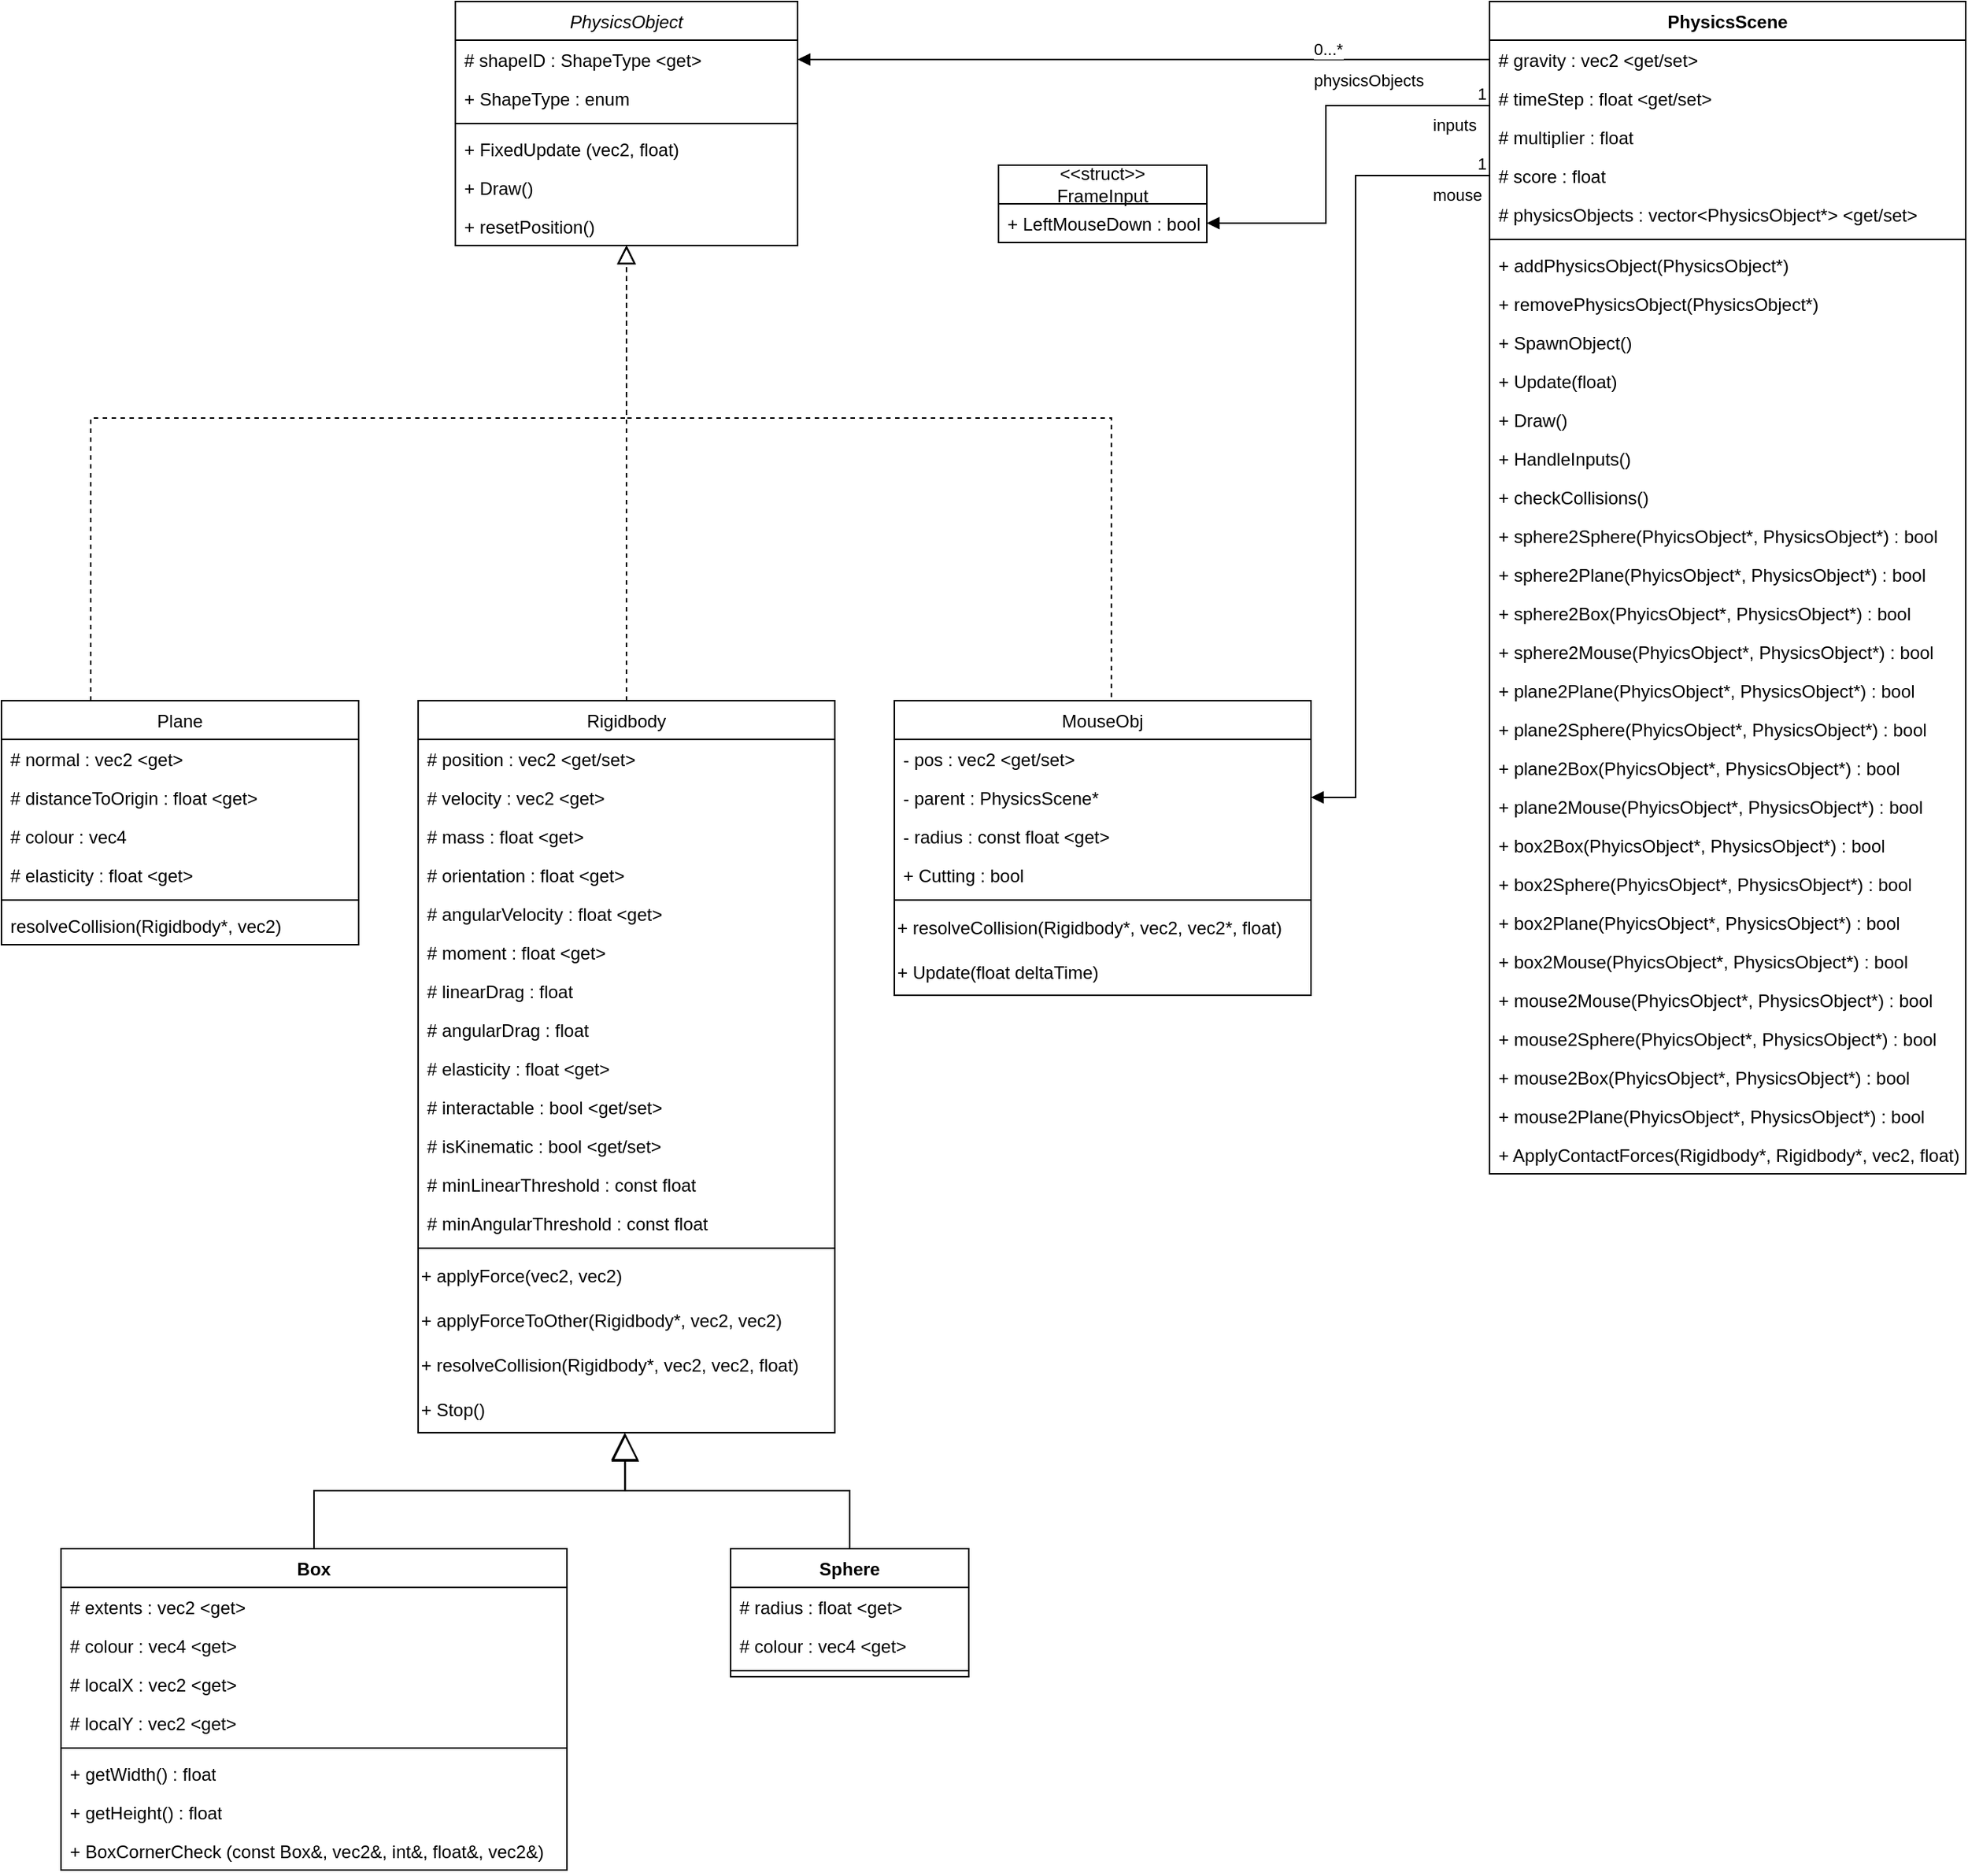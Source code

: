 <mxfile version="23.1.5" type="device">
  <diagram id="C5RBs43oDa-KdzZeNtuy" name="Page-1">
    <mxGraphModel dx="3187" dy="1658" grid="1" gridSize="10" guides="1" tooltips="1" connect="1" arrows="1" fold="1" page="1" pageScale="1" pageWidth="1400" pageHeight="1400" math="0" shadow="0">
      <root>
        <mxCell id="WIyWlLk6GJQsqaUBKTNV-0" />
        <mxCell id="WIyWlLk6GJQsqaUBKTNV-1" parent="WIyWlLk6GJQsqaUBKTNV-0" />
        <mxCell id="zkfFHV4jXpPFQw0GAbJ--0" value="PhysicsObject" style="swimlane;fontStyle=2;align=center;verticalAlign=top;childLayout=stackLayout;horizontal=1;startSize=26;horizontalStack=0;resizeParent=1;resizeLast=0;collapsible=1;marginBottom=0;rounded=0;shadow=0;strokeWidth=1;" parent="WIyWlLk6GJQsqaUBKTNV-1" vertex="1">
          <mxGeometry x="345" y="100" width="230" height="164" as="geometry">
            <mxRectangle x="230" y="140" width="160" height="26" as="alternateBounds" />
          </mxGeometry>
        </mxCell>
        <mxCell id="zkfFHV4jXpPFQw0GAbJ--1" value="# shapeID : ShapeType &lt;get&gt;" style="text;align=left;verticalAlign=top;spacingLeft=4;spacingRight=4;overflow=hidden;rotatable=0;points=[[0,0.5],[1,0.5]];portConstraint=eastwest;" parent="zkfFHV4jXpPFQw0GAbJ--0" vertex="1">
          <mxGeometry y="26" width="230" height="26" as="geometry" />
        </mxCell>
        <mxCell id="9_SlJc0BUWBuA4U0tBqk-7" value="+ ShapeType : enum" style="text;align=left;verticalAlign=top;spacingLeft=4;spacingRight=4;overflow=hidden;rotatable=0;points=[[0,0.5],[1,0.5]];portConstraint=eastwest;" vertex="1" parent="zkfFHV4jXpPFQw0GAbJ--0">
          <mxGeometry y="52" width="230" height="26" as="geometry" />
        </mxCell>
        <mxCell id="zkfFHV4jXpPFQw0GAbJ--4" value="" style="line;html=1;strokeWidth=1;align=left;verticalAlign=middle;spacingTop=-1;spacingLeft=3;spacingRight=3;rotatable=0;labelPosition=right;points=[];portConstraint=eastwest;" parent="zkfFHV4jXpPFQw0GAbJ--0" vertex="1">
          <mxGeometry y="78" width="230" height="8" as="geometry" />
        </mxCell>
        <mxCell id="9_SlJc0BUWBuA4U0tBqk-5" value="+ FixedUpdate (vec2, float)&#xa;" style="text;align=left;verticalAlign=top;spacingLeft=4;spacingRight=4;overflow=hidden;rotatable=0;points=[[0,0.5],[1,0.5]];portConstraint=eastwest;" vertex="1" parent="zkfFHV4jXpPFQw0GAbJ--0">
          <mxGeometry y="86" width="230" height="26" as="geometry" />
        </mxCell>
        <mxCell id="zkfFHV4jXpPFQw0GAbJ--5" value="+ Draw()" style="text;align=left;verticalAlign=top;spacingLeft=4;spacingRight=4;overflow=hidden;rotatable=0;points=[[0,0.5],[1,0.5]];portConstraint=eastwest;" parent="zkfFHV4jXpPFQw0GAbJ--0" vertex="1">
          <mxGeometry y="112" width="230" height="26" as="geometry" />
        </mxCell>
        <mxCell id="9_SlJc0BUWBuA4U0tBqk-6" value="+ resetPosition()" style="text;align=left;verticalAlign=top;spacingLeft=4;spacingRight=4;overflow=hidden;rotatable=0;points=[[0,0.5],[1,0.5]];portConstraint=eastwest;" vertex="1" parent="zkfFHV4jXpPFQw0GAbJ--0">
          <mxGeometry y="138" width="230" height="26" as="geometry" />
        </mxCell>
        <mxCell id="zkfFHV4jXpPFQw0GAbJ--6" value="Plane" style="swimlane;fontStyle=0;align=center;verticalAlign=top;childLayout=stackLayout;horizontal=1;startSize=26;horizontalStack=0;resizeParent=1;resizeLast=0;collapsible=1;marginBottom=0;rounded=0;shadow=0;strokeWidth=1;" parent="WIyWlLk6GJQsqaUBKTNV-1" vertex="1">
          <mxGeometry x="40" y="570" width="240" height="164" as="geometry">
            <mxRectangle x="130" y="380" width="160" height="26" as="alternateBounds" />
          </mxGeometry>
        </mxCell>
        <mxCell id="zkfFHV4jXpPFQw0GAbJ--7" value="# normal : vec2 &lt;get&gt;" style="text;align=left;verticalAlign=top;spacingLeft=4;spacingRight=4;overflow=hidden;rotatable=0;points=[[0,0.5],[1,0.5]];portConstraint=eastwest;" parent="zkfFHV4jXpPFQw0GAbJ--6" vertex="1">
          <mxGeometry y="26" width="240" height="26" as="geometry" />
        </mxCell>
        <mxCell id="9_SlJc0BUWBuA4U0tBqk-32" value="# distanceToOrigin : float &lt;get&gt;" style="text;align=left;verticalAlign=top;spacingLeft=4;spacingRight=4;overflow=hidden;rotatable=0;points=[[0,0.5],[1,0.5]];portConstraint=eastwest;rounded=0;shadow=0;html=0;" vertex="1" parent="zkfFHV4jXpPFQw0GAbJ--6">
          <mxGeometry y="52" width="240" height="26" as="geometry" />
        </mxCell>
        <mxCell id="9_SlJc0BUWBuA4U0tBqk-33" value="# colour : vec4" style="text;align=left;verticalAlign=top;spacingLeft=4;spacingRight=4;overflow=hidden;rotatable=0;points=[[0,0.5],[1,0.5]];portConstraint=eastwest;rounded=0;shadow=0;html=0;" vertex="1" parent="zkfFHV4jXpPFQw0GAbJ--6">
          <mxGeometry y="78" width="240" height="26" as="geometry" />
        </mxCell>
        <mxCell id="zkfFHV4jXpPFQw0GAbJ--8" value="# elasticity : float &lt;get&gt;" style="text;align=left;verticalAlign=top;spacingLeft=4;spacingRight=4;overflow=hidden;rotatable=0;points=[[0,0.5],[1,0.5]];portConstraint=eastwest;rounded=0;shadow=0;html=0;" parent="zkfFHV4jXpPFQw0GAbJ--6" vertex="1">
          <mxGeometry y="104" width="240" height="26" as="geometry" />
        </mxCell>
        <mxCell id="zkfFHV4jXpPFQw0GAbJ--9" value="" style="line;html=1;strokeWidth=1;align=left;verticalAlign=middle;spacingTop=-1;spacingLeft=3;spacingRight=3;rotatable=0;labelPosition=right;points=[];portConstraint=eastwest;" parent="zkfFHV4jXpPFQw0GAbJ--6" vertex="1">
          <mxGeometry y="130" width="240" height="8" as="geometry" />
        </mxCell>
        <mxCell id="zkfFHV4jXpPFQw0GAbJ--10" value="resolveCollision(Rigidbody*, vec2)" style="text;align=left;verticalAlign=top;spacingLeft=4;spacingRight=4;overflow=hidden;rotatable=0;points=[[0,0.5],[1,0.5]];portConstraint=eastwest;fontStyle=0" parent="zkfFHV4jXpPFQw0GAbJ--6" vertex="1">
          <mxGeometry y="138" width="240" height="26" as="geometry" />
        </mxCell>
        <mxCell id="zkfFHV4jXpPFQw0GAbJ--12" value="" style="endArrow=block;endSize=10;endFill=0;shadow=0;strokeWidth=1;rounded=0;edgeStyle=elbowEdgeStyle;elbow=vertical;dashed=1;exitX=0.25;exitY=0;exitDx=0;exitDy=0;" parent="WIyWlLk6GJQsqaUBKTNV-1" source="zkfFHV4jXpPFQw0GAbJ--6" target="zkfFHV4jXpPFQw0GAbJ--0" edge="1">
          <mxGeometry width="160" relative="1" as="geometry">
            <mxPoint x="200" y="161" as="sourcePoint" />
            <mxPoint x="200" y="161" as="targetPoint" />
            <Array as="points">
              <mxPoint x="225" y="380" />
            </Array>
          </mxGeometry>
        </mxCell>
        <mxCell id="zkfFHV4jXpPFQw0GAbJ--13" value="Rigidbody" style="swimlane;fontStyle=0;align=center;verticalAlign=top;childLayout=stackLayout;horizontal=1;startSize=26;horizontalStack=0;resizeParent=1;resizeLast=0;collapsible=1;marginBottom=0;rounded=0;shadow=0;strokeWidth=1;" parent="WIyWlLk6GJQsqaUBKTNV-1" vertex="1">
          <mxGeometry x="320" y="570" width="280" height="492" as="geometry">
            <mxRectangle x="340" y="380" width="170" height="26" as="alternateBounds" />
          </mxGeometry>
        </mxCell>
        <mxCell id="9_SlJc0BUWBuA4U0tBqk-14" value="# position : vec2 &lt;get/set&gt;" style="text;align=left;verticalAlign=top;spacingLeft=4;spacingRight=4;overflow=hidden;rotatable=0;points=[[0,0.5],[1,0.5]];portConstraint=eastwest;" vertex="1" parent="zkfFHV4jXpPFQw0GAbJ--13">
          <mxGeometry y="26" width="280" height="26" as="geometry" />
        </mxCell>
        <mxCell id="9_SlJc0BUWBuA4U0tBqk-15" value="# velocity : vec2 &lt;get&gt;" style="text;align=left;verticalAlign=top;spacingLeft=4;spacingRight=4;overflow=hidden;rotatable=0;points=[[0,0.5],[1,0.5]];portConstraint=eastwest;" vertex="1" parent="zkfFHV4jXpPFQw0GAbJ--13">
          <mxGeometry y="52" width="280" height="26" as="geometry" />
        </mxCell>
        <mxCell id="zkfFHV4jXpPFQw0GAbJ--14" value="# mass : float &lt;get&gt;" style="text;align=left;verticalAlign=top;spacingLeft=4;spacingRight=4;overflow=hidden;rotatable=0;points=[[0,0.5],[1,0.5]];portConstraint=eastwest;" parent="zkfFHV4jXpPFQw0GAbJ--13" vertex="1">
          <mxGeometry y="78" width="280" height="26" as="geometry" />
        </mxCell>
        <mxCell id="9_SlJc0BUWBuA4U0tBqk-17" value="# orientation : float &lt;get&gt;" style="text;align=left;verticalAlign=top;spacingLeft=4;spacingRight=4;overflow=hidden;rotatable=0;points=[[0,0.5],[1,0.5]];portConstraint=eastwest;" vertex="1" parent="zkfFHV4jXpPFQw0GAbJ--13">
          <mxGeometry y="104" width="280" height="26" as="geometry" />
        </mxCell>
        <mxCell id="9_SlJc0BUWBuA4U0tBqk-18" value="# angularVelocity : float &lt;get&gt;" style="text;align=left;verticalAlign=top;spacingLeft=4;spacingRight=4;overflow=hidden;rotatable=0;points=[[0,0.5],[1,0.5]];portConstraint=eastwest;" vertex="1" parent="zkfFHV4jXpPFQw0GAbJ--13">
          <mxGeometry y="130" width="280" height="26" as="geometry" />
        </mxCell>
        <mxCell id="9_SlJc0BUWBuA4U0tBqk-19" value="# moment : float &lt;get&gt;" style="text;align=left;verticalAlign=top;spacingLeft=4;spacingRight=4;overflow=hidden;rotatable=0;points=[[0,0.5],[1,0.5]];portConstraint=eastwest;" vertex="1" parent="zkfFHV4jXpPFQw0GAbJ--13">
          <mxGeometry y="156" width="280" height="26" as="geometry" />
        </mxCell>
        <mxCell id="9_SlJc0BUWBuA4U0tBqk-20" value="# linearDrag : float" style="text;align=left;verticalAlign=top;spacingLeft=4;spacingRight=4;overflow=hidden;rotatable=0;points=[[0,0.5],[1,0.5]];portConstraint=eastwest;" vertex="1" parent="zkfFHV4jXpPFQw0GAbJ--13">
          <mxGeometry y="182" width="280" height="26" as="geometry" />
        </mxCell>
        <mxCell id="9_SlJc0BUWBuA4U0tBqk-21" value="# angularDrag : float" style="text;align=left;verticalAlign=top;spacingLeft=4;spacingRight=4;overflow=hidden;rotatable=0;points=[[0,0.5],[1,0.5]];portConstraint=eastwest;" vertex="1" parent="zkfFHV4jXpPFQw0GAbJ--13">
          <mxGeometry y="208" width="280" height="26" as="geometry" />
        </mxCell>
        <mxCell id="9_SlJc0BUWBuA4U0tBqk-22" value="# elasticity : float &lt;get&gt;" style="text;align=left;verticalAlign=top;spacingLeft=4;spacingRight=4;overflow=hidden;rotatable=0;points=[[0,0.5],[1,0.5]];portConstraint=eastwest;" vertex="1" parent="zkfFHV4jXpPFQw0GAbJ--13">
          <mxGeometry y="234" width="280" height="26" as="geometry" />
        </mxCell>
        <mxCell id="9_SlJc0BUWBuA4U0tBqk-23" value="# interactable : bool &lt;get/set&gt;" style="text;align=left;verticalAlign=top;spacingLeft=4;spacingRight=4;overflow=hidden;rotatable=0;points=[[0,0.5],[1,0.5]];portConstraint=eastwest;" vertex="1" parent="zkfFHV4jXpPFQw0GAbJ--13">
          <mxGeometry y="260" width="280" height="26" as="geometry" />
        </mxCell>
        <mxCell id="9_SlJc0BUWBuA4U0tBqk-28" value="# isKinematic : bool &lt;get/set&gt;" style="text;align=left;verticalAlign=top;spacingLeft=4;spacingRight=4;overflow=hidden;rotatable=0;points=[[0,0.5],[1,0.5]];portConstraint=eastwest;" vertex="1" parent="zkfFHV4jXpPFQw0GAbJ--13">
          <mxGeometry y="286" width="280" height="26" as="geometry" />
        </mxCell>
        <mxCell id="9_SlJc0BUWBuA4U0tBqk-29" value="# minLinearThreshold : const float" style="text;align=left;verticalAlign=top;spacingLeft=4;spacingRight=4;overflow=hidden;rotatable=0;points=[[0,0.5],[1,0.5]];portConstraint=eastwest;" vertex="1" parent="zkfFHV4jXpPFQw0GAbJ--13">
          <mxGeometry y="312" width="280" height="26" as="geometry" />
        </mxCell>
        <mxCell id="9_SlJc0BUWBuA4U0tBqk-30" value="# minAngularThreshold : const float" style="text;align=left;verticalAlign=top;spacingLeft=4;spacingRight=4;overflow=hidden;rotatable=0;points=[[0,0.5],[1,0.5]];portConstraint=eastwest;" vertex="1" parent="zkfFHV4jXpPFQw0GAbJ--13">
          <mxGeometry y="338" width="280" height="26" as="geometry" />
        </mxCell>
        <mxCell id="zkfFHV4jXpPFQw0GAbJ--15" value="" style="line;html=1;strokeWidth=1;align=left;verticalAlign=middle;spacingTop=-1;spacingLeft=3;spacingRight=3;rotatable=0;labelPosition=right;points=[];portConstraint=eastwest;" parent="zkfFHV4jXpPFQw0GAbJ--13" vertex="1">
          <mxGeometry y="364" width="280" height="8" as="geometry" />
        </mxCell>
        <mxCell id="9_SlJc0BUWBuA4U0tBqk-24" value="+ applyForce(vec2, vec2)" style="text;html=1;align=left;verticalAlign=middle;resizable=0;points=[];autosize=1;strokeColor=none;fillColor=none;" vertex="1" parent="zkfFHV4jXpPFQw0GAbJ--13">
          <mxGeometry y="372" width="280" height="30" as="geometry" />
        </mxCell>
        <mxCell id="9_SlJc0BUWBuA4U0tBqk-25" value="+ applyForceToOther(Rigidbody*, vec2, vec2)" style="text;html=1;align=left;verticalAlign=middle;resizable=0;points=[];autosize=1;strokeColor=none;fillColor=none;" vertex="1" parent="zkfFHV4jXpPFQw0GAbJ--13">
          <mxGeometry y="402" width="280" height="30" as="geometry" />
        </mxCell>
        <mxCell id="9_SlJc0BUWBuA4U0tBqk-26" value="+ resolveCollision(Rigidbody*, vec2, vec2, float)" style="text;html=1;align=left;verticalAlign=middle;resizable=0;points=[];autosize=1;strokeColor=none;fillColor=none;" vertex="1" parent="zkfFHV4jXpPFQw0GAbJ--13">
          <mxGeometry y="432" width="280" height="30" as="geometry" />
        </mxCell>
        <mxCell id="9_SlJc0BUWBuA4U0tBqk-27" value="+ Stop()" style="text;html=1;align=left;verticalAlign=middle;resizable=0;points=[];autosize=1;strokeColor=none;fillColor=none;" vertex="1" parent="zkfFHV4jXpPFQw0GAbJ--13">
          <mxGeometry y="462" width="280" height="30" as="geometry" />
        </mxCell>
        <mxCell id="zkfFHV4jXpPFQw0GAbJ--16" value="" style="endArrow=block;endSize=10;endFill=0;shadow=0;strokeWidth=1;rounded=0;edgeStyle=elbowEdgeStyle;elbow=vertical;dashed=1;exitX=0.5;exitY=0;exitDx=0;exitDy=0;" parent="WIyWlLk6GJQsqaUBKTNV-1" source="zkfFHV4jXpPFQw0GAbJ--13" target="zkfFHV4jXpPFQw0GAbJ--0" edge="1">
          <mxGeometry width="160" relative="1" as="geometry">
            <mxPoint x="210" y="331" as="sourcePoint" />
            <mxPoint x="310" y="229" as="targetPoint" />
            <Array as="points">
              <mxPoint x="460" y="350" />
            </Array>
          </mxGeometry>
        </mxCell>
        <mxCell id="9_SlJc0BUWBuA4U0tBqk-1" value="MouseObj" style="swimlane;fontStyle=0;align=center;verticalAlign=top;childLayout=stackLayout;horizontal=1;startSize=26;horizontalStack=0;resizeParent=1;resizeLast=0;collapsible=1;marginBottom=0;rounded=0;shadow=0;strokeWidth=1;" vertex="1" parent="WIyWlLk6GJQsqaUBKTNV-1">
          <mxGeometry x="640" y="570" width="280" height="198" as="geometry">
            <mxRectangle x="340" y="380" width="170" height="26" as="alternateBounds" />
          </mxGeometry>
        </mxCell>
        <mxCell id="9_SlJc0BUWBuA4U0tBqk-2" value="- pos : vec2 &lt;get/set&gt;" style="text;align=left;verticalAlign=top;spacingLeft=4;spacingRight=4;overflow=hidden;rotatable=0;points=[[0,0.5],[1,0.5]];portConstraint=eastwest;" vertex="1" parent="9_SlJc0BUWBuA4U0tBqk-1">
          <mxGeometry y="26" width="280" height="26" as="geometry" />
        </mxCell>
        <mxCell id="9_SlJc0BUWBuA4U0tBqk-34" value="- parent : PhysicsScene*" style="text;align=left;verticalAlign=top;spacingLeft=4;spacingRight=4;overflow=hidden;rotatable=0;points=[[0,0.5],[1,0.5]];portConstraint=eastwest;" vertex="1" parent="9_SlJc0BUWBuA4U0tBqk-1">
          <mxGeometry y="52" width="280" height="26" as="geometry" />
        </mxCell>
        <mxCell id="9_SlJc0BUWBuA4U0tBqk-35" value="- radius : const float &lt;get&gt;" style="text;align=left;verticalAlign=top;spacingLeft=4;spacingRight=4;overflow=hidden;rotatable=0;points=[[0,0.5],[1,0.5]];portConstraint=eastwest;" vertex="1" parent="9_SlJc0BUWBuA4U0tBqk-1">
          <mxGeometry y="78" width="280" height="26" as="geometry" />
        </mxCell>
        <mxCell id="9_SlJc0BUWBuA4U0tBqk-39" value="+ Cutting : bool" style="text;align=left;verticalAlign=top;spacingLeft=4;spacingRight=4;overflow=hidden;rotatable=0;points=[[0,0.5],[1,0.5]];portConstraint=eastwest;" vertex="1" parent="9_SlJc0BUWBuA4U0tBqk-1">
          <mxGeometry y="104" width="280" height="26" as="geometry" />
        </mxCell>
        <mxCell id="9_SlJc0BUWBuA4U0tBqk-3" value="" style="line;html=1;strokeWidth=1;align=left;verticalAlign=middle;spacingTop=-1;spacingLeft=3;spacingRight=3;rotatable=0;labelPosition=right;points=[];portConstraint=eastwest;" vertex="1" parent="9_SlJc0BUWBuA4U0tBqk-1">
          <mxGeometry y="130" width="280" height="8" as="geometry" />
        </mxCell>
        <mxCell id="9_SlJc0BUWBuA4U0tBqk-37" value="+ resolveCollision(Rigidbody*, vec2, vec2*, float)" style="text;html=1;align=left;verticalAlign=middle;resizable=0;points=[];autosize=1;strokeColor=none;fillColor=none;" vertex="1" parent="9_SlJc0BUWBuA4U0tBqk-1">
          <mxGeometry y="138" width="280" height="30" as="geometry" />
        </mxCell>
        <mxCell id="9_SlJc0BUWBuA4U0tBqk-38" value="+ Update(float deltaTime)" style="text;html=1;align=left;verticalAlign=middle;resizable=0;points=[];autosize=1;strokeColor=none;fillColor=none;" vertex="1" parent="9_SlJc0BUWBuA4U0tBqk-1">
          <mxGeometry y="168" width="280" height="30" as="geometry" />
        </mxCell>
        <mxCell id="9_SlJc0BUWBuA4U0tBqk-4" value="" style="endArrow=block;endSize=10;endFill=0;shadow=0;strokeWidth=1;rounded=0;edgeStyle=elbowEdgeStyle;elbow=vertical;dashed=1;exitX=0.521;exitY=-0.012;exitDx=0;exitDy=0;exitPerimeter=0;entryX=0.5;entryY=1;entryDx=0;entryDy=0;" edge="1" parent="WIyWlLk6GJQsqaUBKTNV-1" source="9_SlJc0BUWBuA4U0tBqk-1" target="zkfFHV4jXpPFQw0GAbJ--0">
          <mxGeometry width="160" relative="1" as="geometry">
            <mxPoint x="410" y="318" as="sourcePoint" />
            <mxPoint x="300" y="216" as="targetPoint" />
            <Array as="points">
              <mxPoint x="510" y="380" />
            </Array>
          </mxGeometry>
        </mxCell>
        <mxCell id="9_SlJc0BUWBuA4U0tBqk-40" value="PhysicsScene" style="swimlane;fontStyle=1;align=center;verticalAlign=top;childLayout=stackLayout;horizontal=1;startSize=26;horizontalStack=0;resizeParent=1;resizeParentMax=0;resizeLast=0;collapsible=1;marginBottom=0;whiteSpace=wrap;html=1;" vertex="1" parent="WIyWlLk6GJQsqaUBKTNV-1">
          <mxGeometry x="1040" y="100" width="320" height="788" as="geometry" />
        </mxCell>
        <mxCell id="9_SlJc0BUWBuA4U0tBqk-41" value="# gravity : vec2 &amp;lt;get/set&amp;gt;" style="text;strokeColor=none;fillColor=none;align=left;verticalAlign=top;spacingLeft=4;spacingRight=4;overflow=hidden;rotatable=0;points=[[0,0.5],[1,0.5]];portConstraint=eastwest;whiteSpace=wrap;html=1;" vertex="1" parent="9_SlJc0BUWBuA4U0tBqk-40">
          <mxGeometry y="26" width="320" height="26" as="geometry" />
        </mxCell>
        <mxCell id="9_SlJc0BUWBuA4U0tBqk-49" value="# timeStep : float &amp;lt;get/set&amp;gt;" style="text;strokeColor=none;fillColor=none;align=left;verticalAlign=top;spacingLeft=4;spacingRight=4;overflow=hidden;rotatable=0;points=[[0,0.5],[1,0.5]];portConstraint=eastwest;whiteSpace=wrap;html=1;" vertex="1" parent="9_SlJc0BUWBuA4U0tBqk-40">
          <mxGeometry y="52" width="320" height="26" as="geometry" />
        </mxCell>
        <mxCell id="9_SlJc0BUWBuA4U0tBqk-58" value="# multiplier : float" style="text;strokeColor=none;fillColor=none;align=left;verticalAlign=top;spacingLeft=4;spacingRight=4;overflow=hidden;rotatable=0;points=[[0,0.5],[1,0.5]];portConstraint=eastwest;whiteSpace=wrap;html=1;" vertex="1" parent="9_SlJc0BUWBuA4U0tBqk-40">
          <mxGeometry y="78" width="320" height="26" as="geometry" />
        </mxCell>
        <mxCell id="9_SlJc0BUWBuA4U0tBqk-59" value="# score : float" style="text;strokeColor=none;fillColor=none;align=left;verticalAlign=top;spacingLeft=4;spacingRight=4;overflow=hidden;rotatable=0;points=[[0,0.5],[1,0.5]];portConstraint=eastwest;whiteSpace=wrap;html=1;" vertex="1" parent="9_SlJc0BUWBuA4U0tBqk-40">
          <mxGeometry y="104" width="320" height="26" as="geometry" />
        </mxCell>
        <mxCell id="9_SlJc0BUWBuA4U0tBqk-88" value="# physicsObjects : vector&amp;lt;PhysicsObject*&amp;gt; &amp;lt;get/set&amp;gt;" style="text;strokeColor=none;fillColor=none;align=left;verticalAlign=top;spacingLeft=4;spacingRight=4;overflow=hidden;rotatable=0;points=[[0,0.5],[1,0.5]];portConstraint=eastwest;whiteSpace=wrap;html=1;" vertex="1" parent="9_SlJc0BUWBuA4U0tBqk-40">
          <mxGeometry y="130" width="320" height="26" as="geometry" />
        </mxCell>
        <mxCell id="9_SlJc0BUWBuA4U0tBqk-42" value="" style="line;strokeWidth=1;fillColor=none;align=left;verticalAlign=middle;spacingTop=-1;spacingLeft=3;spacingRight=3;rotatable=0;labelPosition=right;points=[];portConstraint=eastwest;strokeColor=inherit;" vertex="1" parent="9_SlJc0BUWBuA4U0tBqk-40">
          <mxGeometry y="156" width="320" height="8" as="geometry" />
        </mxCell>
        <mxCell id="9_SlJc0BUWBuA4U0tBqk-43" value="+ addPhysicsObject(PhysicsObject*)" style="text;strokeColor=none;fillColor=none;align=left;verticalAlign=top;spacingLeft=4;spacingRight=4;overflow=hidden;rotatable=0;points=[[0,0.5],[1,0.5]];portConstraint=eastwest;whiteSpace=wrap;html=1;" vertex="1" parent="9_SlJc0BUWBuA4U0tBqk-40">
          <mxGeometry y="164" width="320" height="26" as="geometry" />
        </mxCell>
        <mxCell id="9_SlJc0BUWBuA4U0tBqk-65" value="+ removePhysicsObject(PhysicsObject*)" style="text;strokeColor=none;fillColor=none;align=left;verticalAlign=top;spacingLeft=4;spacingRight=4;overflow=hidden;rotatable=0;points=[[0,0.5],[1,0.5]];portConstraint=eastwest;whiteSpace=wrap;html=1;" vertex="1" parent="9_SlJc0BUWBuA4U0tBqk-40">
          <mxGeometry y="190" width="320" height="26" as="geometry" />
        </mxCell>
        <mxCell id="9_SlJc0BUWBuA4U0tBqk-66" value="+ SpawnObject()" style="text;strokeColor=none;fillColor=none;align=left;verticalAlign=top;spacingLeft=4;spacingRight=4;overflow=hidden;rotatable=0;points=[[0,0.5],[1,0.5]];portConstraint=eastwest;whiteSpace=wrap;html=1;" vertex="1" parent="9_SlJc0BUWBuA4U0tBqk-40">
          <mxGeometry y="216" width="320" height="26" as="geometry" />
        </mxCell>
        <mxCell id="9_SlJc0BUWBuA4U0tBqk-83" value="+ Update(float)" style="text;strokeColor=none;fillColor=none;align=left;verticalAlign=top;spacingLeft=4;spacingRight=4;overflow=hidden;rotatable=0;points=[[0,0.5],[1,0.5]];portConstraint=eastwest;whiteSpace=wrap;html=1;" vertex="1" parent="9_SlJc0BUWBuA4U0tBqk-40">
          <mxGeometry y="242" width="320" height="26" as="geometry" />
        </mxCell>
        <mxCell id="9_SlJc0BUWBuA4U0tBqk-84" value="+ Draw()" style="text;strokeColor=none;fillColor=none;align=left;verticalAlign=top;spacingLeft=4;spacingRight=4;overflow=hidden;rotatable=0;points=[[0,0.5],[1,0.5]];portConstraint=eastwest;whiteSpace=wrap;html=1;" vertex="1" parent="9_SlJc0BUWBuA4U0tBqk-40">
          <mxGeometry y="268" width="320" height="26" as="geometry" />
        </mxCell>
        <mxCell id="9_SlJc0BUWBuA4U0tBqk-86" value="+ HandleInputs()" style="text;strokeColor=none;fillColor=none;align=left;verticalAlign=top;spacingLeft=4;spacingRight=4;overflow=hidden;rotatable=0;points=[[0,0.5],[1,0.5]];portConstraint=eastwest;whiteSpace=wrap;html=1;" vertex="1" parent="9_SlJc0BUWBuA4U0tBqk-40">
          <mxGeometry y="294" width="320" height="26" as="geometry" />
        </mxCell>
        <mxCell id="9_SlJc0BUWBuA4U0tBqk-87" value="+ checkCollisions()" style="text;strokeColor=none;fillColor=none;align=left;verticalAlign=top;spacingLeft=4;spacingRight=4;overflow=hidden;rotatable=0;points=[[0,0.5],[1,0.5]];portConstraint=eastwest;whiteSpace=wrap;html=1;" vertex="1" parent="9_SlJc0BUWBuA4U0tBqk-40">
          <mxGeometry y="320" width="320" height="26" as="geometry" />
        </mxCell>
        <mxCell id="9_SlJc0BUWBuA4U0tBqk-89" value="+ sphere2Sphere(PhyicsObject*, PhysicsObject*) : bool" style="text;strokeColor=none;fillColor=none;align=left;verticalAlign=top;spacingLeft=4;spacingRight=4;overflow=hidden;rotatable=0;points=[[0,0.5],[1,0.5]];portConstraint=eastwest;whiteSpace=wrap;html=1;" vertex="1" parent="9_SlJc0BUWBuA4U0tBqk-40">
          <mxGeometry y="346" width="320" height="26" as="geometry" />
        </mxCell>
        <mxCell id="9_SlJc0BUWBuA4U0tBqk-90" value="+ sphere2Plane(PhyicsObject*, PhysicsObject*)&amp;nbsp;: bool" style="text;strokeColor=none;fillColor=none;align=left;verticalAlign=top;spacingLeft=4;spacingRight=4;overflow=hidden;rotatable=0;points=[[0,0.5],[1,0.5]];portConstraint=eastwest;whiteSpace=wrap;html=1;" vertex="1" parent="9_SlJc0BUWBuA4U0tBqk-40">
          <mxGeometry y="372" width="320" height="26" as="geometry" />
        </mxCell>
        <mxCell id="9_SlJc0BUWBuA4U0tBqk-91" value="+ sphere2Box(PhyicsObject*, PhysicsObject*)&amp;nbsp;: bool" style="text;strokeColor=none;fillColor=none;align=left;verticalAlign=top;spacingLeft=4;spacingRight=4;overflow=hidden;rotatable=0;points=[[0,0.5],[1,0.5]];portConstraint=eastwest;whiteSpace=wrap;html=1;" vertex="1" parent="9_SlJc0BUWBuA4U0tBqk-40">
          <mxGeometry y="398" width="320" height="26" as="geometry" />
        </mxCell>
        <mxCell id="9_SlJc0BUWBuA4U0tBqk-92" value="+ sphere2Mouse(PhyicsObject*, PhysicsObject*)&amp;nbsp;: bool" style="text;strokeColor=none;fillColor=none;align=left;verticalAlign=top;spacingLeft=4;spacingRight=4;overflow=hidden;rotatable=0;points=[[0,0.5],[1,0.5]];portConstraint=eastwest;whiteSpace=wrap;html=1;" vertex="1" parent="9_SlJc0BUWBuA4U0tBqk-40">
          <mxGeometry y="424" width="320" height="26" as="geometry" />
        </mxCell>
        <mxCell id="9_SlJc0BUWBuA4U0tBqk-93" value="+ plane2Plane(PhyicsObject*, PhysicsObject*)&amp;nbsp;: bool" style="text;strokeColor=none;fillColor=none;align=left;verticalAlign=top;spacingLeft=4;spacingRight=4;overflow=hidden;rotatable=0;points=[[0,0.5],[1,0.5]];portConstraint=eastwest;whiteSpace=wrap;html=1;" vertex="1" parent="9_SlJc0BUWBuA4U0tBqk-40">
          <mxGeometry y="450" width="320" height="26" as="geometry" />
        </mxCell>
        <mxCell id="9_SlJc0BUWBuA4U0tBqk-94" value="+ plane2Sphere(PhyicsObject*, PhysicsObject*)&amp;nbsp;: bool" style="text;strokeColor=none;fillColor=none;align=left;verticalAlign=top;spacingLeft=4;spacingRight=4;overflow=hidden;rotatable=0;points=[[0,0.5],[1,0.5]];portConstraint=eastwest;whiteSpace=wrap;html=1;" vertex="1" parent="9_SlJc0BUWBuA4U0tBqk-40">
          <mxGeometry y="476" width="320" height="26" as="geometry" />
        </mxCell>
        <mxCell id="9_SlJc0BUWBuA4U0tBqk-95" value="+ plane2Box(PhyicsObject*, PhysicsObject*)&amp;nbsp;: bool" style="text;strokeColor=none;fillColor=none;align=left;verticalAlign=top;spacingLeft=4;spacingRight=4;overflow=hidden;rotatable=0;points=[[0,0.5],[1,0.5]];portConstraint=eastwest;whiteSpace=wrap;html=1;" vertex="1" parent="9_SlJc0BUWBuA4U0tBqk-40">
          <mxGeometry y="502" width="320" height="26" as="geometry" />
        </mxCell>
        <mxCell id="9_SlJc0BUWBuA4U0tBqk-96" value="+ plane2Mouse(PhyicsObject*, PhysicsObject*)&amp;nbsp;: bool" style="text;strokeColor=none;fillColor=none;align=left;verticalAlign=top;spacingLeft=4;spacingRight=4;overflow=hidden;rotatable=0;points=[[0,0.5],[1,0.5]];portConstraint=eastwest;whiteSpace=wrap;html=1;" vertex="1" parent="9_SlJc0BUWBuA4U0tBqk-40">
          <mxGeometry y="528" width="320" height="26" as="geometry" />
        </mxCell>
        <mxCell id="9_SlJc0BUWBuA4U0tBqk-97" value="+ box2Box(PhyicsObject*, PhysicsObject*)&amp;nbsp;: bool" style="text;strokeColor=none;fillColor=none;align=left;verticalAlign=top;spacingLeft=4;spacingRight=4;overflow=hidden;rotatable=0;points=[[0,0.5],[1,0.5]];portConstraint=eastwest;whiteSpace=wrap;html=1;" vertex="1" parent="9_SlJc0BUWBuA4U0tBqk-40">
          <mxGeometry y="554" width="320" height="26" as="geometry" />
        </mxCell>
        <mxCell id="9_SlJc0BUWBuA4U0tBqk-98" value="+ box2Sphere(PhyicsObject*, PhysicsObject*)&amp;nbsp;: bool" style="text;strokeColor=none;fillColor=none;align=left;verticalAlign=top;spacingLeft=4;spacingRight=4;overflow=hidden;rotatable=0;points=[[0,0.5],[1,0.5]];portConstraint=eastwest;whiteSpace=wrap;html=1;" vertex="1" parent="9_SlJc0BUWBuA4U0tBqk-40">
          <mxGeometry y="580" width="320" height="26" as="geometry" />
        </mxCell>
        <mxCell id="9_SlJc0BUWBuA4U0tBqk-99" value="+ box2Plane(PhyicsObject*, PhysicsObject*)&amp;nbsp;: bool" style="text;strokeColor=none;fillColor=none;align=left;verticalAlign=top;spacingLeft=4;spacingRight=4;overflow=hidden;rotatable=0;points=[[0,0.5],[1,0.5]];portConstraint=eastwest;whiteSpace=wrap;html=1;" vertex="1" parent="9_SlJc0BUWBuA4U0tBqk-40">
          <mxGeometry y="606" width="320" height="26" as="geometry" />
        </mxCell>
        <mxCell id="9_SlJc0BUWBuA4U0tBqk-100" value="+ box2Mouse(PhyicsObject*, PhysicsObject*)&amp;nbsp;: bool" style="text;strokeColor=none;fillColor=none;align=left;verticalAlign=top;spacingLeft=4;spacingRight=4;overflow=hidden;rotatable=0;points=[[0,0.5],[1,0.5]];portConstraint=eastwest;whiteSpace=wrap;html=1;" vertex="1" parent="9_SlJc0BUWBuA4U0tBqk-40">
          <mxGeometry y="632" width="320" height="26" as="geometry" />
        </mxCell>
        <mxCell id="9_SlJc0BUWBuA4U0tBqk-101" value="+ mouse2Mouse(PhyicsObject*, PhysicsObject*)&amp;nbsp;: bool" style="text;strokeColor=none;fillColor=none;align=left;verticalAlign=top;spacingLeft=4;spacingRight=4;overflow=hidden;rotatable=0;points=[[0,0.5],[1,0.5]];portConstraint=eastwest;whiteSpace=wrap;html=1;" vertex="1" parent="9_SlJc0BUWBuA4U0tBqk-40">
          <mxGeometry y="658" width="320" height="26" as="geometry" />
        </mxCell>
        <mxCell id="9_SlJc0BUWBuA4U0tBqk-102" value="+ mouse2Sphere(PhyicsObject*, PhysicsObject*)&amp;nbsp;: bool" style="text;strokeColor=none;fillColor=none;align=left;verticalAlign=top;spacingLeft=4;spacingRight=4;overflow=hidden;rotatable=0;points=[[0,0.5],[1,0.5]];portConstraint=eastwest;whiteSpace=wrap;html=1;" vertex="1" parent="9_SlJc0BUWBuA4U0tBqk-40">
          <mxGeometry y="684" width="320" height="26" as="geometry" />
        </mxCell>
        <mxCell id="9_SlJc0BUWBuA4U0tBqk-103" value="+ mouse2Box(PhyicsObject*, PhysicsObject*)&amp;nbsp;: bool" style="text;strokeColor=none;fillColor=none;align=left;verticalAlign=top;spacingLeft=4;spacingRight=4;overflow=hidden;rotatable=0;points=[[0,0.5],[1,0.5]];portConstraint=eastwest;whiteSpace=wrap;html=1;" vertex="1" parent="9_SlJc0BUWBuA4U0tBqk-40">
          <mxGeometry y="710" width="320" height="26" as="geometry" />
        </mxCell>
        <mxCell id="9_SlJc0BUWBuA4U0tBqk-104" value="+ mouse2Plane(PhyicsObject*, PhysicsObject*)&amp;nbsp;: bool" style="text;strokeColor=none;fillColor=none;align=left;verticalAlign=top;spacingLeft=4;spacingRight=4;overflow=hidden;rotatable=0;points=[[0,0.5],[1,0.5]];portConstraint=eastwest;whiteSpace=wrap;html=1;" vertex="1" parent="9_SlJc0BUWBuA4U0tBqk-40">
          <mxGeometry y="736" width="320" height="26" as="geometry" />
        </mxCell>
        <mxCell id="9_SlJc0BUWBuA4U0tBqk-105" value="+ ApplyContactForces(Rigidbody*, Rigidbody*, vec2, float)" style="text;strokeColor=none;fillColor=none;align=left;verticalAlign=top;spacingLeft=4;spacingRight=4;overflow=hidden;rotatable=0;points=[[0,0.5],[1,0.5]];portConstraint=eastwest;whiteSpace=wrap;html=1;" vertex="1" parent="9_SlJc0BUWBuA4U0tBqk-40">
          <mxGeometry y="762" width="320" height="26" as="geometry" />
        </mxCell>
        <mxCell id="9_SlJc0BUWBuA4U0tBqk-44" value="&amp;lt;&amp;lt;struct&amp;gt;&amp;gt;&lt;br&gt;FrameInput" style="swimlane;fontStyle=0;childLayout=stackLayout;horizontal=1;startSize=26;fillColor=none;horizontalStack=0;resizeParent=1;resizeParentMax=0;resizeLast=0;collapsible=1;marginBottom=0;whiteSpace=wrap;html=1;" vertex="1" parent="WIyWlLk6GJQsqaUBKTNV-1">
          <mxGeometry x="710" y="210" width="140" height="52" as="geometry" />
        </mxCell>
        <mxCell id="9_SlJc0BUWBuA4U0tBqk-45" value="+ LeftMouseDown : bool" style="text;strokeColor=none;fillColor=none;align=left;verticalAlign=top;spacingLeft=4;spacingRight=4;overflow=hidden;rotatable=0;points=[[0,0.5],[1,0.5]];portConstraint=eastwest;whiteSpace=wrap;html=1;" vertex="1" parent="9_SlJc0BUWBuA4U0tBqk-44">
          <mxGeometry y="26" width="140" height="26" as="geometry" />
        </mxCell>
        <mxCell id="9_SlJc0BUWBuA4U0tBqk-63" value="inputs" style="endArrow=block;endFill=1;html=1;edgeStyle=orthogonalEdgeStyle;align=left;verticalAlign=top;rounded=0;exitX=0;exitY=0.5;exitDx=0;exitDy=0;entryX=1;entryY=0.5;entryDx=0;entryDy=0;" edge="1" parent="WIyWlLk6GJQsqaUBKTNV-1" source="9_SlJc0BUWBuA4U0tBqk-49" target="9_SlJc0BUWBuA4U0tBqk-45">
          <mxGeometry x="-0.671" relative="1" as="geometry">
            <mxPoint x="990" y="181.42" as="sourcePoint" />
            <mxPoint x="870" y="181.0" as="targetPoint" />
            <Array as="points">
              <mxPoint x="1040" y="170" />
              <mxPoint x="930" y="170" />
              <mxPoint x="930" y="249" />
            </Array>
            <mxPoint as="offset" />
          </mxGeometry>
        </mxCell>
        <mxCell id="9_SlJc0BUWBuA4U0tBqk-64" value="1" style="edgeLabel;resizable=0;html=1;align=left;verticalAlign=bottom;" connectable="0" vertex="1" parent="9_SlJc0BUWBuA4U0tBqk-63">
          <mxGeometry x="-1" relative="1" as="geometry">
            <mxPoint x="-10" y="5" as="offset" />
          </mxGeometry>
        </mxCell>
        <mxCell id="9_SlJc0BUWBuA4U0tBqk-61" value="mouse&lt;div&gt;&lt;br/&gt;&lt;/div&gt;" style="endArrow=block;endFill=1;html=1;align=left;verticalAlign=top;rounded=0;movable=1;resizable=1;rotatable=1;deletable=1;editable=1;locked=0;connectable=1;entryX=1;entryY=0.5;entryDx=0;entryDy=0;edgeStyle=orthogonalEdgeStyle;exitX=0;exitY=0.5;exitDx=0;exitDy=0;" edge="1" parent="WIyWlLk6GJQsqaUBKTNV-1" source="9_SlJc0BUWBuA4U0tBqk-59" target="9_SlJc0BUWBuA4U0tBqk-34">
          <mxGeometry x="-0.851" relative="1" as="geometry">
            <mxPoint x="1060" y="-272" as="sourcePoint" />
            <mxPoint x="930.0" y="768" as="targetPoint" />
            <mxPoint as="offset" />
            <Array as="points">
              <mxPoint x="950" y="217" />
              <mxPoint x="950" y="635" />
            </Array>
          </mxGeometry>
        </mxCell>
        <mxCell id="9_SlJc0BUWBuA4U0tBqk-62" value="1" style="edgeLabel;resizable=0;html=1;align=left;verticalAlign=bottom;" connectable="0" vertex="1" parent="9_SlJc0BUWBuA4U0tBqk-61">
          <mxGeometry x="-1" relative="1" as="geometry">
            <mxPoint x="-10" as="offset" />
          </mxGeometry>
        </mxCell>
        <mxCell id="9_SlJc0BUWBuA4U0tBqk-68" value="Box" style="swimlane;fontStyle=1;align=center;verticalAlign=top;childLayout=stackLayout;horizontal=1;startSize=26;horizontalStack=0;resizeParent=1;resizeParentMax=0;resizeLast=0;collapsible=1;marginBottom=0;whiteSpace=wrap;html=1;" vertex="1" parent="WIyWlLk6GJQsqaUBKTNV-1">
          <mxGeometry x="80" y="1140" width="340" height="216" as="geometry" />
        </mxCell>
        <mxCell id="9_SlJc0BUWBuA4U0tBqk-107" value="# extents : vec2 &amp;lt;get&amp;gt;" style="text;strokeColor=none;fillColor=none;align=left;verticalAlign=top;spacingLeft=4;spacingRight=4;overflow=hidden;rotatable=0;points=[[0,0.5],[1,0.5]];portConstraint=eastwest;whiteSpace=wrap;html=1;" vertex="1" parent="9_SlJc0BUWBuA4U0tBqk-68">
          <mxGeometry y="26" width="340" height="26" as="geometry" />
        </mxCell>
        <mxCell id="9_SlJc0BUWBuA4U0tBqk-108" value="# colour : vec4 &amp;lt;get&amp;gt;" style="text;strokeColor=none;fillColor=none;align=left;verticalAlign=top;spacingLeft=4;spacingRight=4;overflow=hidden;rotatable=0;points=[[0,0.5],[1,0.5]];portConstraint=eastwest;whiteSpace=wrap;html=1;" vertex="1" parent="9_SlJc0BUWBuA4U0tBqk-68">
          <mxGeometry y="52" width="340" height="26" as="geometry" />
        </mxCell>
        <mxCell id="9_SlJc0BUWBuA4U0tBqk-109" value="# localX : vec2 &amp;lt;get&amp;gt;" style="text;strokeColor=none;fillColor=none;align=left;verticalAlign=top;spacingLeft=4;spacingRight=4;overflow=hidden;rotatable=0;points=[[0,0.5],[1,0.5]];portConstraint=eastwest;whiteSpace=wrap;html=1;" vertex="1" parent="9_SlJc0BUWBuA4U0tBqk-68">
          <mxGeometry y="78" width="340" height="26" as="geometry" />
        </mxCell>
        <mxCell id="9_SlJc0BUWBuA4U0tBqk-110" value="# localY : vec2 &amp;lt;get&amp;gt;" style="text;strokeColor=none;fillColor=none;align=left;verticalAlign=top;spacingLeft=4;spacingRight=4;overflow=hidden;rotatable=0;points=[[0,0.5],[1,0.5]];portConstraint=eastwest;whiteSpace=wrap;html=1;" vertex="1" parent="9_SlJc0BUWBuA4U0tBqk-68">
          <mxGeometry y="104" width="340" height="26" as="geometry" />
        </mxCell>
        <mxCell id="9_SlJc0BUWBuA4U0tBqk-70" value="" style="line;strokeWidth=1;fillColor=none;align=left;verticalAlign=middle;spacingTop=-1;spacingLeft=3;spacingRight=3;rotatable=0;labelPosition=right;points=[];portConstraint=eastwest;strokeColor=inherit;" vertex="1" parent="9_SlJc0BUWBuA4U0tBqk-68">
          <mxGeometry y="130" width="340" height="8" as="geometry" />
        </mxCell>
        <mxCell id="9_SlJc0BUWBuA4U0tBqk-71" value="+ getWidth() : float" style="text;strokeColor=none;fillColor=none;align=left;verticalAlign=top;spacingLeft=4;spacingRight=4;overflow=hidden;rotatable=0;points=[[0,0.5],[1,0.5]];portConstraint=eastwest;whiteSpace=wrap;html=1;" vertex="1" parent="9_SlJc0BUWBuA4U0tBqk-68">
          <mxGeometry y="138" width="340" height="26" as="geometry" />
        </mxCell>
        <mxCell id="9_SlJc0BUWBuA4U0tBqk-111" value="+ getHeight() : float" style="text;strokeColor=none;fillColor=none;align=left;verticalAlign=top;spacingLeft=4;spacingRight=4;overflow=hidden;rotatable=0;points=[[0,0.5],[1,0.5]];portConstraint=eastwest;whiteSpace=wrap;html=1;" vertex="1" parent="9_SlJc0BUWBuA4U0tBqk-68">
          <mxGeometry y="164" width="340" height="26" as="geometry" />
        </mxCell>
        <mxCell id="9_SlJc0BUWBuA4U0tBqk-113" value="+ BoxCornerCheck (const Box&amp;amp;, vec2&amp;amp;, int&amp;amp;, float&amp;amp;, vec2&amp;amp;)" style="text;strokeColor=none;fillColor=none;align=left;verticalAlign=top;spacingLeft=4;spacingRight=4;overflow=hidden;rotatable=0;points=[[0,0.5],[1,0.5]];portConstraint=eastwest;whiteSpace=wrap;html=1;" vertex="1" parent="9_SlJc0BUWBuA4U0tBqk-68">
          <mxGeometry y="190" width="340" height="26" as="geometry" />
        </mxCell>
        <mxCell id="9_SlJc0BUWBuA4U0tBqk-72" value="Sphere" style="swimlane;fontStyle=1;align=center;verticalAlign=top;childLayout=stackLayout;horizontal=1;startSize=26;horizontalStack=0;resizeParent=1;resizeParentMax=0;resizeLast=0;collapsible=1;marginBottom=0;whiteSpace=wrap;html=1;" vertex="1" parent="WIyWlLk6GJQsqaUBKTNV-1">
          <mxGeometry x="530" y="1140" width="160" height="86" as="geometry" />
        </mxCell>
        <mxCell id="9_SlJc0BUWBuA4U0tBqk-73" value="# radius : float &amp;lt;get&amp;gt;" style="text;strokeColor=none;fillColor=none;align=left;verticalAlign=top;spacingLeft=4;spacingRight=4;overflow=hidden;rotatable=0;points=[[0,0.5],[1,0.5]];portConstraint=eastwest;whiteSpace=wrap;html=1;" vertex="1" parent="9_SlJc0BUWBuA4U0tBqk-72">
          <mxGeometry y="26" width="160" height="26" as="geometry" />
        </mxCell>
        <mxCell id="9_SlJc0BUWBuA4U0tBqk-114" value="# colour : vec4 &amp;lt;get&amp;gt;" style="text;strokeColor=none;fillColor=none;align=left;verticalAlign=top;spacingLeft=4;spacingRight=4;overflow=hidden;rotatable=0;points=[[0,0.5],[1,0.5]];portConstraint=eastwest;whiteSpace=wrap;html=1;" vertex="1" parent="9_SlJc0BUWBuA4U0tBqk-72">
          <mxGeometry y="52" width="160" height="26" as="geometry" />
        </mxCell>
        <mxCell id="9_SlJc0BUWBuA4U0tBqk-74" value="" style="line;strokeWidth=1;fillColor=none;align=left;verticalAlign=middle;spacingTop=-1;spacingLeft=3;spacingRight=3;rotatable=0;labelPosition=right;points=[];portConstraint=eastwest;strokeColor=inherit;" vertex="1" parent="9_SlJc0BUWBuA4U0tBqk-72">
          <mxGeometry y="78" width="160" height="8" as="geometry" />
        </mxCell>
        <mxCell id="9_SlJc0BUWBuA4U0tBqk-81" value="" style="endArrow=block;endSize=16;endFill=0;html=1;rounded=0;exitX=0.5;exitY=0;exitDx=0;exitDy=0;entryX=0.496;entryY=1;entryDx=0;entryDy=0;entryPerimeter=0;edgeStyle=orthogonalEdgeStyle;" edge="1" parent="WIyWlLk6GJQsqaUBKTNV-1" source="9_SlJc0BUWBuA4U0tBqk-68" target="9_SlJc0BUWBuA4U0tBqk-27">
          <mxGeometry x="0.438" y="20" width="160" relative="1" as="geometry">
            <mxPoint x="415" y="1110" as="sourcePoint" />
            <mxPoint x="575" y="1110" as="targetPoint" />
            <mxPoint as="offset" />
          </mxGeometry>
        </mxCell>
        <mxCell id="9_SlJc0BUWBuA4U0tBqk-82" value="" style="endArrow=block;endSize=16;endFill=0;html=1;rounded=0;exitX=0.5;exitY=0;exitDx=0;exitDy=0;entryX=0.497;entryY=1.03;entryDx=0;entryDy=0;entryPerimeter=0;edgeStyle=orthogonalEdgeStyle;" edge="1" parent="WIyWlLk6GJQsqaUBKTNV-1" source="9_SlJc0BUWBuA4U0tBqk-72" target="9_SlJc0BUWBuA4U0tBqk-27">
          <mxGeometry x="0.438" y="20" width="160" relative="1" as="geometry">
            <mxPoint x="510" y="1108" as="sourcePoint" />
            <mxPoint x="629" y="1030" as="targetPoint" />
            <mxPoint as="offset" />
          </mxGeometry>
        </mxCell>
        <mxCell id="9_SlJc0BUWBuA4U0tBqk-115" value="physicsObjects" style="endArrow=block;endFill=1;html=1;edgeStyle=orthogonalEdgeStyle;align=left;verticalAlign=top;rounded=0;entryX=1;entryY=0.5;entryDx=0;entryDy=0;exitX=0;exitY=0.5;exitDx=0;exitDy=0;" edge="1" parent="WIyWlLk6GJQsqaUBKTNV-1" source="9_SlJc0BUWBuA4U0tBqk-41" target="zkfFHV4jXpPFQw0GAbJ--1">
          <mxGeometry x="-0.484" y="1" relative="1" as="geometry">
            <mxPoint x="910" y="120" as="sourcePoint" />
            <mxPoint x="750" y="120" as="targetPoint" />
            <mxPoint as="offset" />
          </mxGeometry>
        </mxCell>
        <mxCell id="9_SlJc0BUWBuA4U0tBqk-116" value="0...*" style="edgeLabel;resizable=0;html=1;align=left;verticalAlign=bottom;" connectable="0" vertex="1" parent="9_SlJc0BUWBuA4U0tBqk-115">
          <mxGeometry x="-1" relative="1" as="geometry">
            <mxPoint x="-120" y="1" as="offset" />
          </mxGeometry>
        </mxCell>
      </root>
    </mxGraphModel>
  </diagram>
</mxfile>
